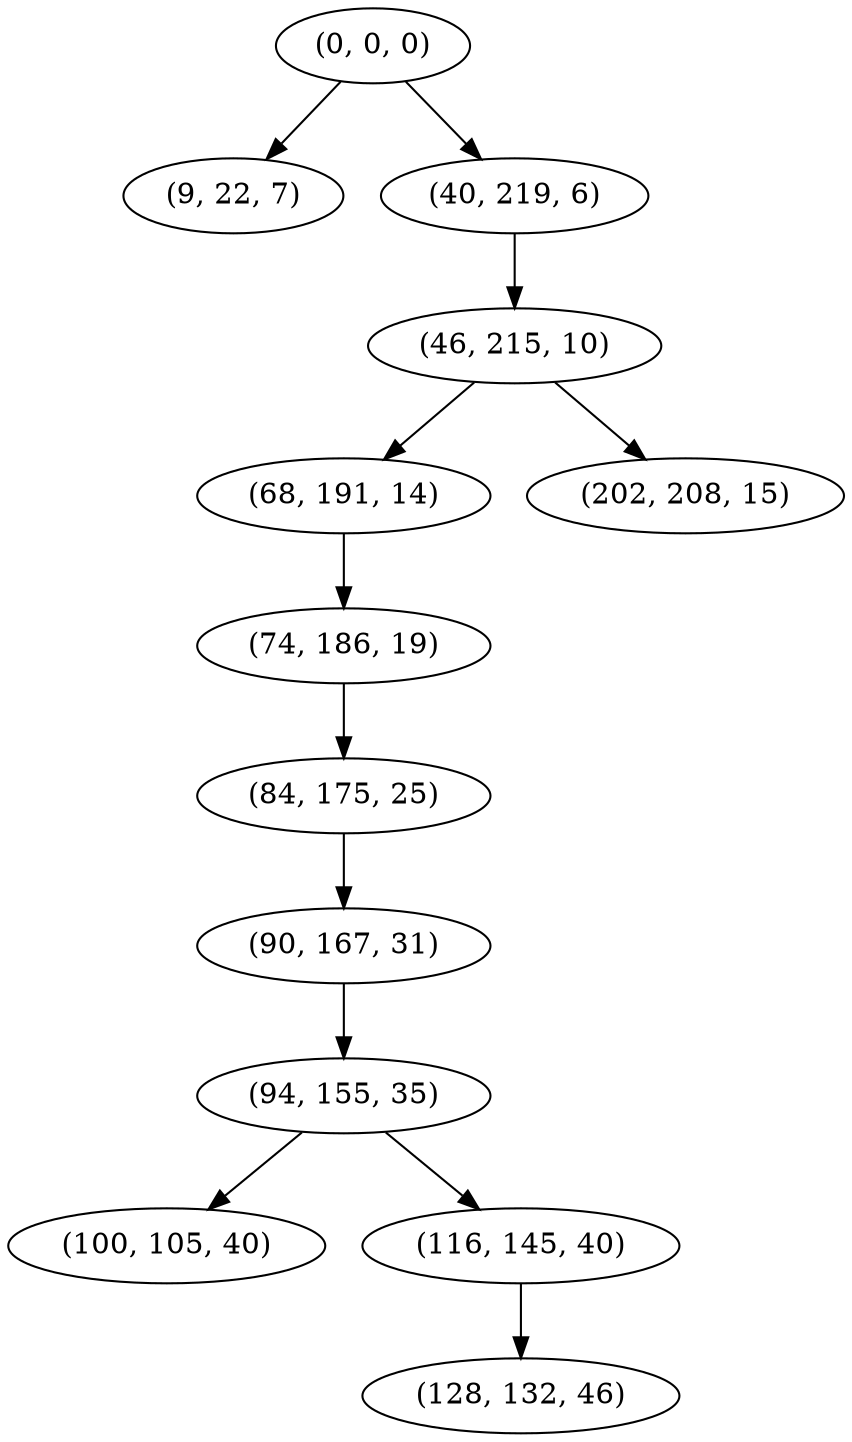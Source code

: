 digraph tree {
    "(0, 0, 0)";
    "(9, 22, 7)";
    "(40, 219, 6)";
    "(46, 215, 10)";
    "(68, 191, 14)";
    "(74, 186, 19)";
    "(84, 175, 25)";
    "(90, 167, 31)";
    "(94, 155, 35)";
    "(100, 105, 40)";
    "(116, 145, 40)";
    "(128, 132, 46)";
    "(202, 208, 15)";
    "(0, 0, 0)" -> "(9, 22, 7)";
    "(0, 0, 0)" -> "(40, 219, 6)";
    "(40, 219, 6)" -> "(46, 215, 10)";
    "(46, 215, 10)" -> "(68, 191, 14)";
    "(46, 215, 10)" -> "(202, 208, 15)";
    "(68, 191, 14)" -> "(74, 186, 19)";
    "(74, 186, 19)" -> "(84, 175, 25)";
    "(84, 175, 25)" -> "(90, 167, 31)";
    "(90, 167, 31)" -> "(94, 155, 35)";
    "(94, 155, 35)" -> "(100, 105, 40)";
    "(94, 155, 35)" -> "(116, 145, 40)";
    "(116, 145, 40)" -> "(128, 132, 46)";
}

